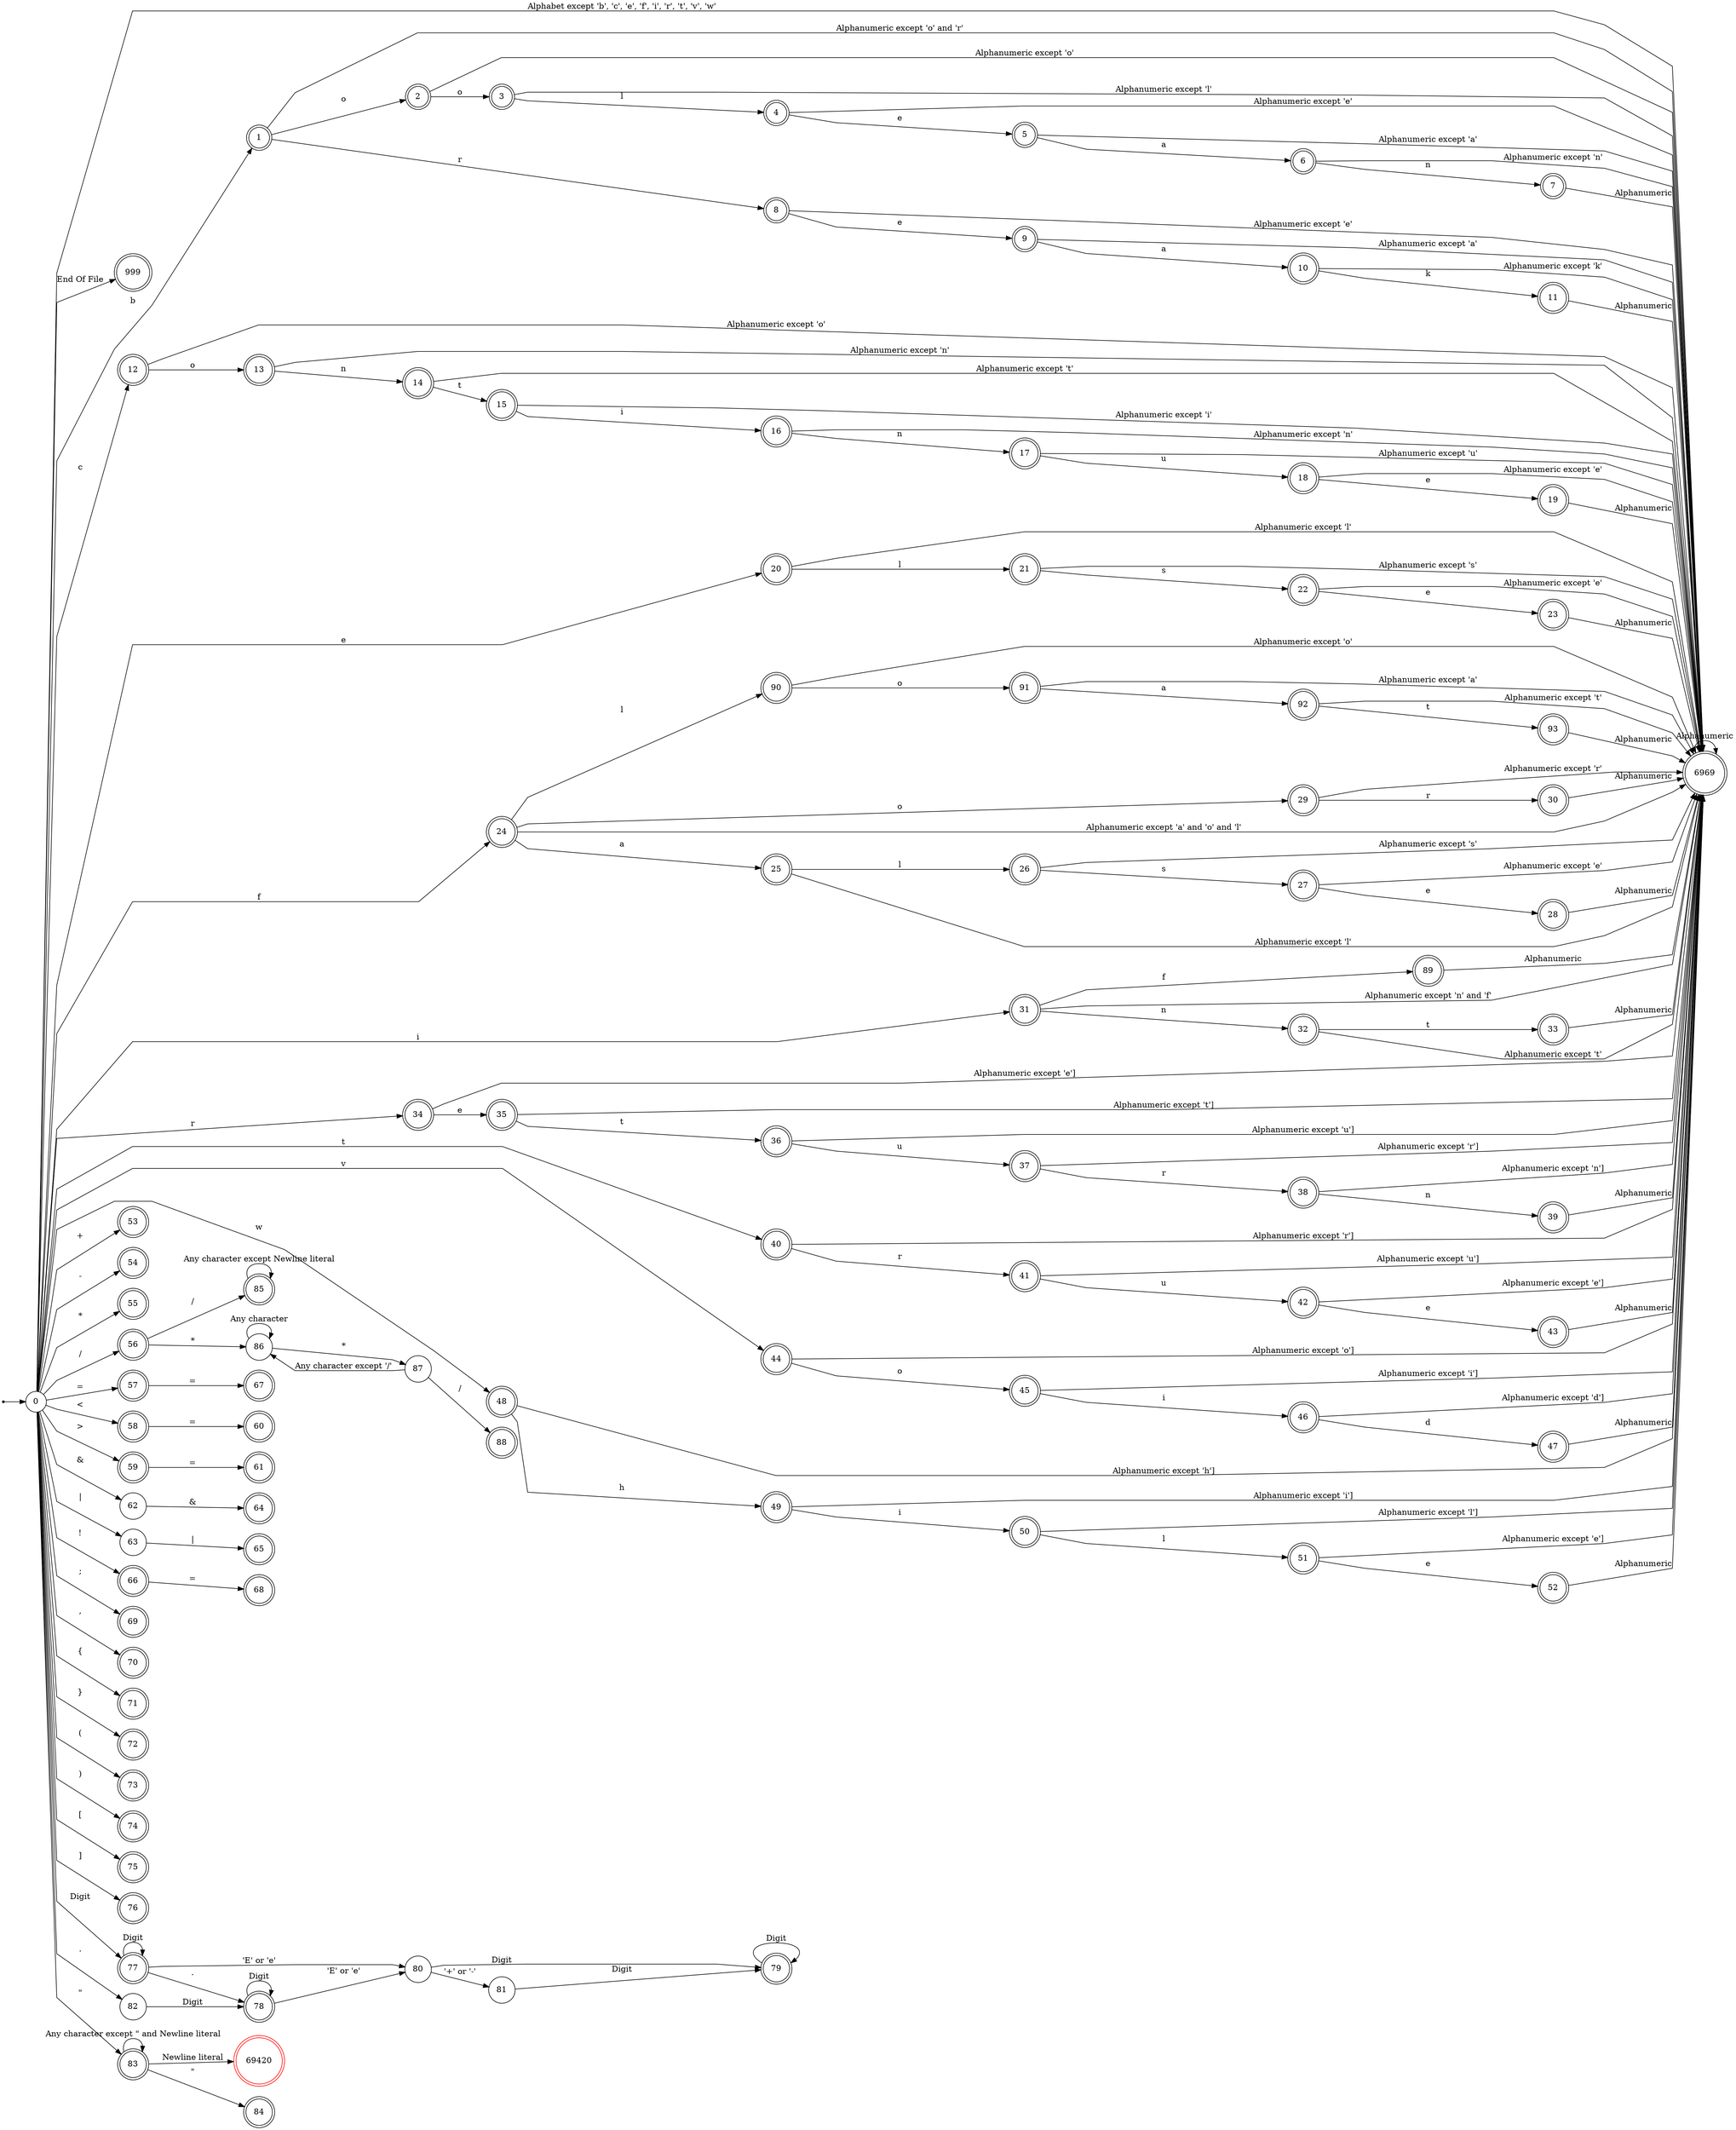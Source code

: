 // A few notes:
// Alphabet: [A-Za-z_] = [A-Z] + [a-z] + [_]
// Alphanumeric: [A-Za-z0-9_] = Alphabet + Digit
// Digit: [0-9]
// Newline literal: Literally new line (not \n).
  
digraph vc_dfa {
// Start of Graph.

  /**
   * Graph layout: Left to right.
   * Line style: Straight lines.
   */
  rankdir = LR;
  splines = polyline;


  /**
   * States.
   */
  // Start state.
  node [shape = point];
  start;
  node [shape = circle];
  start_state [label = "0"];

  start -> start_state;
  node [shape = doublecircle; color = red];
  state_error [label = "69420"]; // Error.

  node [shape = doublecircle; color = black];
  state_identifier [label = "6969"]; // Identifier.
  state_eof [label = "999"]; // End Of File.
  
  // Note: Stop states are either:
  // 1. A keyword.
  // 2. A valid identifier.
  // 3. A valid number (integer/float).
  // 4. A valid operator.
  // 5. A valid separator.
  // 6. A valid string.
  // 7. A valid comment.
  // 8. End Of File.
  // 9. Error.

  // Start-to-EOF.
  start_state -> state_eof [label = "End Of File"];

  // Start-to-identifier.
  start_state -> state_identifier [label = "Alphabet except 'b', 'c', 'e', 'f', 'i', 'r', 't', 'v', 'w'"]; 
  state_identifier -> state_identifier [label = "Alphanumeric"];

  // Keywords/Identifiers.
{
  state_b [label = "1"];
  start_state -> state_b [label = "b"];
  state_bo [label = "2"];
  state_b -> state_bo [label = "o"];
  state_boo [label = "3"];
  state_bo -> state_boo [label = "o"];
  state_bool [label = "4"];
  state_boo -> state_bool [label = "l"];
  state_boole [label = "5"];
  state_bool -> state_boole [label = "e"];
  state_boolea [label = "6"];
  state_boole -> state_boolea [label = "a"];
  state_boolean [label = "7"]; // Keyword: boolean.
  state_boolea -> state_boolean [label = "n"];

  state_br [label = "8"];
  state_b -> state_br [label = "r"];
  state_bre [label = "9"];
  state_br -> state_bre [label = "e"];
  state_brea [label = "10"];
  state_bre -> state_brea [label = "a"];
  state_break [label = "11"]; // Keyword: break.
  state_brea -> state_break [label = "k"];

  state_c [label = "12"];
  start_state -> state_c [label = "c"];
  state_co [label = "13"];
  state_c -> state_co [label = "o"];
  state_con [label = "14"];
  state_co -> state_con [label = "n"];
  state_cont [label = "15"];
  state_con -> state_cont [label = "t"];
  state_conti [label = "16"];
  state_cont -> state_conti [label = "i"];
  state_contin [label = "17"];
  state_conti -> state_contin [label = "n"];
  state_continu [label = "18"];
  state_contin -> state_continu [label = "u"];
  state_continue [label = "19"]; // Keyword: continue.
  state_continu -> state_continue [label = "e"];

  state_e [label = "20"];
  start_state -> state_e [label = "e"];
  state_el [label = "21"];
  state_e -> state_el [label = "l"];
  state_els [label = "22"];
  state_el -> state_els [label = "s"];
  state_else [label = "23"]; // Keyword: else.
  state_els -> state_else [label = "e"];

  state_f [label = "24"];
  start_state -> state_f [label = "f"];
  state_fa [label = "25"];
  state_f -> state_fa [label = "a"];
  state_fal [label = "26"];
  state_fa -> state_fal [label = "l"];
  state_fals [label = "27"];
  state_fal -> state_fals [label = "s"];
  state_false [label = "28"]; // Keyword: false.
  state_fals -> state_false [label = "e"];

  state_fl [label = "90"];
  state_f -> state_fl [label = "l"];
  state_flo [label = "91"];
  state_fl -> state_flo [label = "o"];
  state_floa [label = "92"];
  state_flo -> state_floa [label = "a"];
  state_float [label = "93"]; // Keyword: float.
  state_floa -> state_float [label = "t"]; 

  state_fo [label = "29"];
  state_f -> state_fo [label = "o"];
  state_for [label = "30"]; // Keyword: for.
  state_fo -> state_for [label = "r"];

  state_i [label = "31"];
  start_state -> state_i [label = "i"];
  state_in [label = "32"];
  state_i -> state_in [label = "n"];
  state_int [label = "33"]; // Keyword: int.
  state_in -> state_int [label = "t"];

  state_if [label = "89"];
  state_i -> state_if [label = "f"]; // Keyword: if.

  state_r [label = "34"];
  start_state -> state_r [label = "r"];
  state_re [label = "35"];
  state_r -> state_re [label = "e"];
  state_ret [label = "36"];
  state_re -> state_ret [label = "t"];
  state_retu [label = "37"];
  state_ret -> state_retu [label = "u"];
  state_retur [label = "38"];
  state_retu -> state_retur [label = "r"];
  state_return [label = "39"]; // Keyword: return.
  state_retur -> state_return [label = "n"];

  state_t [label = "40"];
  start_state -> state_t [label = "t"];
  state_tr [label = "41"];
  state_t -> state_tr [label = "r"];
  state_tru [label = "42"];
  state_tr -> state_tru [label = "u"];
  state_true [label = "43"]; // Keyword: true.
  state_tru -> state_true [label = "e"];

  state_v [label = "44"];
  start_state -> state_v [label = "v"];
  state_vo [label = "45"];
  state_v -> state_vo [label = "o"];
  state_voi [label = "46"];
  state_vo -> state_voi [label = "i"];
  state_void [label = "47"]; // Keyword: void.
  state_voi -> state_void [label = "d"];

  state_w [label = "48"];
  start_state -> state_w [label = "w"];
  state_wh [label = "49"];
  state_w -> state_wh [label = "h"];
  state_whi [label = "50"];
  state_wh -> state_whi [label = "i"];
  state_whil [label = "51"];
  state_whi -> state_whil [label = "l"];
  state_while [label = "52"]; // Keyword: while.
  state_whil -> state_while [label = "e"];
}

  // Identifiers from invalid keywords.
{
  state_b -> state_identifier [label = "Alphanumeric except 'o' and 'r'"];
  state_bo -> state_identifier [label = "Alphanumeric except 'o'"];
  state_boo -> state_identifier [label = "Alphanumeric except 'l'"];
  state_bool -> state_identifier [label = "Alphanumeric except 'e'"];
  state_boole -> state_identifier [label = "Alphanumeric except 'a'"];
  state_boolea -> state_identifier [label = "Alphanumeric except 'n'"];
  state_boolean -> state_identifier [label = "Alphanumeric"];

  state_br -> state_identifier [label = "Alphanumeric except 'e'"];
  state_bre -> state_identifier [label = "Alphanumeric except 'a'"]; 
  state_brea -> state_identifier [label = "Alphanumeric except 'k'"];
  state_break -> state_identifier [label = "Alphanumeric"];

  state_c -> state_identifier [label = "Alphanumeric except 'o'"];
  state_co -> state_identifier [label = "Alphanumeric except 'n'"];
  state_con -> state_identifier [label = "Alphanumeric except 't'"];
  state_cont -> state_identifier [label = "Alphanumeric except 'i'"];
  state_conti -> state_identifier [label = "Alphanumeric except 'n'"];
  state_contin -> state_identifier [label = "Alphanumeric except 'u'"];
  state_continu -> state_identifier [label = "Alphanumeric except 'e'"];
  state_continue -> state_identifier [label = "Alphanumeric"];

  state_e -> state_identifier [label = "Alphanumeric except 'l'"];
  state_el -> state_identifier [label = "Alphanumeric except 's'"];
  state_els -> state_identifier [label = "Alphanumeric except 'e'"];
  state_else -> state_identifier [label = "Alphanumeric"];

  state_f -> state_identifier [label = "Alphanumeric except 'a' and 'o' and 'l'"];
  state_fa -> state_identifier [label = "Alphanumeric except 'l'"];
  state_fal -> state_identifier [label = "Alphanumeric except 's'"];
  state_fals -> state_identifier [label = "Alphanumeric except 'e'"];
  state_false -> state_identifier [label = "Alphanumeric"];

  state_fl -> state_identifier [label = "Alphanumeric except 'o'"];
  state_flo -> state_identifier [label = "Alphanumeric except 'a'"];
  state_floa -> state_identifier [label = "Alphanumeric except 't'"];
  state_float -> state_identifier [label = "Alphanumeric"];

  state_fo -> state_identifier [label = "Alphanumeric except 'r'"];
  state_for -> state_identifier [label = "Alphanumeric"];

  state_i -> state_identifier [label = "Alphanumeric except 'n' and 'f'"];
  state_in -> state_identifier [label = "Alphanumeric except 't'"];
  state_int -> state_identifier [label = "Alphanumeric"];

  state_if -> state_identifier [label = "Alphanumeric"];

  state_r -> state_identifier [label = "Alphanumeric except 'e']"];
  state_re -> state_identifier [label = "Alphanumeric except 't']"];
  state_ret -> state_identifier [label = "Alphanumeric except 'u']"];
  state_retu -> state_identifier [label = "Alphanumeric except 'r']"];
  state_retur -> state_identifier [label = "Alphanumeric except 'n']"];
  state_return -> state_identifier [label = "Alphanumeric"];

  state_t -> state_identifier [label = "Alphanumeric except 'r']"];
  state_tr -> state_identifier [label = "Alphanumeric except 'u']"];
  state_tru -> state_identifier [label = "Alphanumeric except 'e']"];
  state_true -> state_identifier [label = "Alphanumeric"];

  state_v -> state_identifier [label = "Alphanumeric except 'o']"];
  state_vo -> state_identifier [label = "Alphanumeric except 'i']"];
  state_voi -> state_identifier [label = "Alphanumeric except 'd']"];
  state_void -> state_identifier [label = "Alphanumeric"];

  state_w -> state_identifier [label = "Alphanumeric except 'h']"];
  state_wh -> state_identifier [label = "Alphanumeric except 'i']"];
  state_whi -> state_identifier [label = "Alphanumeric except 'l']"];
  state_whil -> state_identifier [label = "Alphanumeric except 'e']"];
  state_while -> state_identifier [label = "Alphanumeric"];
}

  // Operators.
{
  // Arithmetic operators.
  state_plus [label = "53"];
  start_state -> state_plus [label = "+"];
  state_minus [label = "54"];
  start_state -> state_minus [label = "-"];
  state_star [label = "55"];
  start_state -> state_star [label = "*"];
  state_slash [label = "56"];
  start_state -> state_slash [label = "/"];

  // Assignment operator.
  state_assignment [label = "57"];
  start_state -> state_assignment [label = "="];

  // Relational operators.
  state_lt [label = "58"];
  start_state -> state_lt [label = "<"];
  state_gt [label = "59"];
  start_state -> state_gt [label = ">"];
  state_lte [label = "60"];
  state_lt -> state_lte [label = "="];
  state_gte [label = "61"];
  state_gt -> state_gte [label = "="];

  // Logical operators.
  node [shape = "circle"];
  state_boolean_and [label = "62"];
  start_state -> state_boolean_and [label = "&"];
  state_boolean_or [label = "63"];
  start_state -> state_boolean_or [label = "|"];

  node [shape = "doublecircle"];
  state_logical_and [label = "64"];
  state_boolean_and -> state_logical_and [label = "&"];
  state_logical_or [label = "65"];
  state_boolean_or -> state_logical_or [label = "|"];
  state_logical_not [label = "66"];
  start_state -> state_logical_not [label = "!"];

  // Equality operators.
  state_eq [label = "67"];
  state_assignment -> state_eq [label = "="];
  state_neq [label = "68"];
  state_logical_not -> state_neq [label = "="];
}

  // Separators.
{
  state_semicolon [label = "69"];
  start_state -> state_semicolon [label = ";"];
  state_comma [label = "70"];
  start_state -> state_comma [label = ","];
  state_lbrace [label = "71"];
  start_state -> state_lbrace [label = "{"];
  state_rbrace [label = "72"];
  start_state -> state_rbrace [label = "}"];
  state_lparen [label = "73"];
  start_state -> state_lparen [label = "("];
  state_rparen [label = "74"];
  start_state -> state_rparen [label = ")"];
  state_lbracket [label = "75"];
  start_state -> state_lbracket [label = "["];
  state_rbracket [label = "76"];
  start_state -> state_rbracket [label = "]"];
}

  // Numeric literals.
{
  // Integer literals.
  state_int_literal [label = "77"];
  start_state -> state_int_literal [label = "Digit"];
  state_int_literal -> state_int_literal [label = "Digit"];

  // Floating point literals.
  // Type 1: int+ .
  // Type 2: int+ .? (E|e) (+|-)? int+
  // Type 3: int* (. int+)? ((E|e) (+|-)? int+)?
  // Inconsistency between the grammar and the examples.
  state_float_literal_1 [label = "78"]; 
  state_int_literal -> state_float_literal_1 [label = "."];
  state_float_literal_2 [label = "79"]; 
  node [shape = "circle"];
  state_float_literal_2a1 [label = "80"];
  state_float_literal_1 -> state_float_literal_1 [label = "Digit"];
  state_int_literal -> state_float_literal_2a1 [label = "'E' or 'e'"];
  state_float_literal_1 -> state_float_literal_2a1 [label = "'E' or 'e'"];
  state_float_literal_2a2 [label = "81"];
  state_float_literal_2a1 -> state_float_literal_2a2 [label = "'+' or '-'"];
  state_float_literal_2a2 -> state_float_literal_2 [label = "Digit"];
  state_float_literal_2a1 -> state_float_literal_2 [label = "Digit"];
  state_float_literal_2 -> state_float_literal_2 [label = "Digit"];
  state_float_literal_3a1 [label = "82"];
  start_state -> state_float_literal_3a1 [label = "."];
  state_float_literal_3a1 -> state_float_literal_1 [label = "Digit"];
}

  // String literals.
{
  state_first_double_quote [label = "83"];
  start_state -> state_first_double_quote [label = "\""];
  state_first_double_quote -> state_first_double_quote [label = "Any character except \" and Newline literal"];
  state_first_double_quote -> state_error [label = "Newline literal"];
  node [shape = "doublecircle"];
  state_second_double_quote [label = "84"];
  state_first_double_quote -> state_second_double_quote [label = "\""];
}

  // Comments.
{
  // Oneline comment.
  state_second_slash [label = "85"]; 
  state_slash -> state_second_slash [label = "/"];
  state_second_slash -> state_second_slash [label = "Any character except Newline literal"];

  // Multiline comment.
  node [shape = "circle"]
  state_multiline_comment_star_open [label = "86"];
  state_slash -> state_multiline_comment_star_open [label = "*"];
  state_multiline_comment_star_open -> state_multiline_comment_star_open [label = "Any character"];
  state_multiline_comment_star_close [label = "87"];
  state_multiline_comment_star_open -> state_multiline_comment_star_close [label = "*"];
  state_multiline_comment_star_close -> state_multiline_comment_star_open [label = "Any character except '/'"]

  node [shape = "doublecircle"]
  state_multiline_comment_slash_close [label = "88"];
  state_multiline_comment_star_close -> state_multiline_comment_slash_close [label = "/"]; 
}

// End of Graph.
}